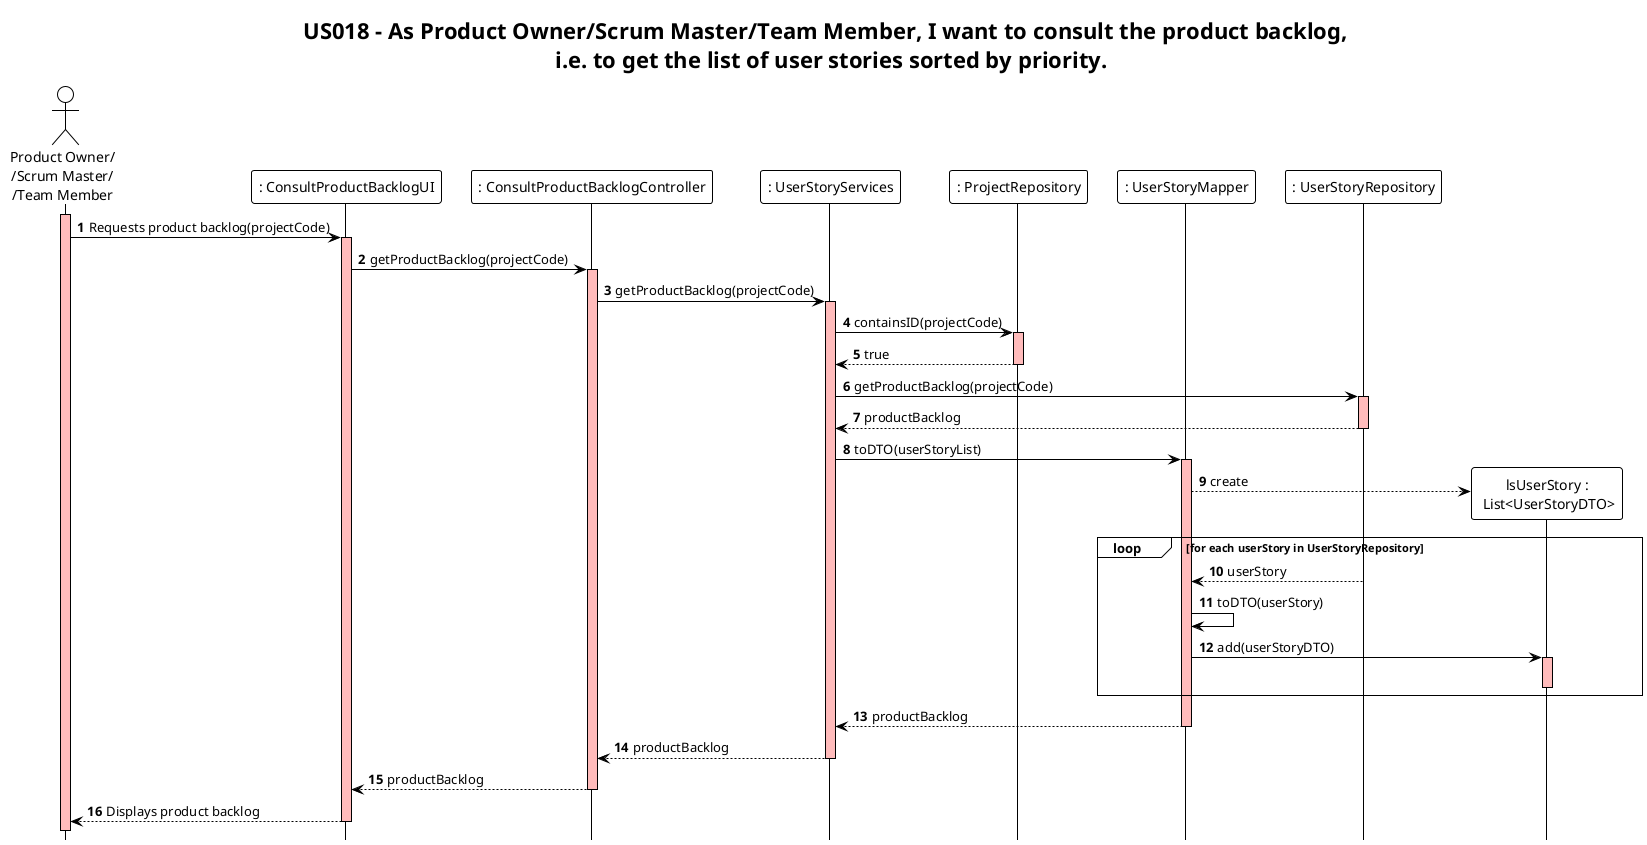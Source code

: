@startuml
!theme plain
autonumber
hide footbox
title "US018 - As Product Owner/Scrum Master/Team Member, I want to consult the product backlog, \n i.e. to get the list of user stories sorted by priority."

actor "Product Owner/\n/Scrum Master/\n/Team Member" as user
participant ": ConsultProductBacklogUI" as UI
participant ": ConsultProductBacklogController" as Controller
participant ": UserStoryServices" as Services
participant ": ProjectRepository" as ProjRepository
participant ": UserStoryMapper" as Mapper
participant ": UserStoryRepository" as Repository
participant "lsUserStory :\n List<UserStoryDTO>" as DTOList

activate user #FFBBBB
user -> UI: Requests product backlog(projectCode)

activate UI #FFBBBB
UI-> Controller:getProductBacklog(projectCode)

activate Controller #FFBBBB

Controller -> Services: getProductBacklog(projectCode)
activate Services #FFBBBB

Services -> ProjRepository: containsID(projectCode)
activate ProjRepository #FFBBBB
ProjRepository --> Services: true
deactivate ProjRepository
Services -> Repository: getProductBacklog(projectCode)
activate Repository #FFBBBB
Repository --> Services: productBacklog
deactivate
Services -> Mapper: toDTO(userStoryList)
activate Mapper #FFBBBB

Mapper --> DTOList ** : create

loop for each userStory in UserStoryRepository
Repository --> Mapper : userStory
deactivate Repository
Mapper -> Mapper : toDTO(userStory)
Mapper -> DTOList: add(userStoryDTO)
activate DTOList #FFBBBB
deactivate DTOList
end

Mapper --> Services : productBacklog
deactivate Mapper

Services --> Controller : productBacklog
deactivate Services

Controller --> UI: productBacklog
deactivate Controller

UI --> user: Displays product backlog
deactivate UI

@enduml